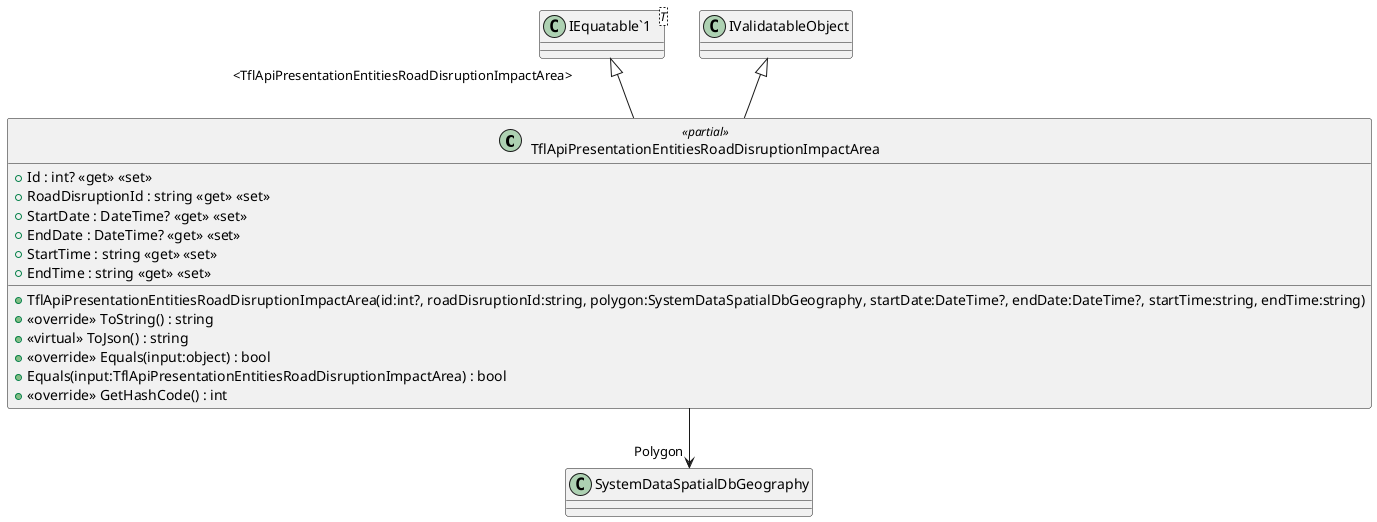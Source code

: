 @startuml
class TflApiPresentationEntitiesRoadDisruptionImpactArea <<partial>> {
    + TflApiPresentationEntitiesRoadDisruptionImpactArea(id:int?, roadDisruptionId:string, polygon:SystemDataSpatialDbGeography, startDate:DateTime?, endDate:DateTime?, startTime:string, endTime:string)
    + Id : int? <<get>> <<set>>
    + RoadDisruptionId : string <<get>> <<set>>
    + StartDate : DateTime? <<get>> <<set>>
    + EndDate : DateTime? <<get>> <<set>>
    + StartTime : string <<get>> <<set>>
    + EndTime : string <<get>> <<set>>
    + <<override>> ToString() : string
    + <<virtual>> ToJson() : string
    + <<override>> Equals(input:object) : bool
    + Equals(input:TflApiPresentationEntitiesRoadDisruptionImpactArea) : bool
    + <<override>> GetHashCode() : int
}
class "IEquatable`1"<T> {
}
"IEquatable`1" "<TflApiPresentationEntitiesRoadDisruptionImpactArea>" <|-- TflApiPresentationEntitiesRoadDisruptionImpactArea
IValidatableObject <|-- TflApiPresentationEntitiesRoadDisruptionImpactArea
TflApiPresentationEntitiesRoadDisruptionImpactArea --> "Polygon" SystemDataSpatialDbGeography
@enduml
